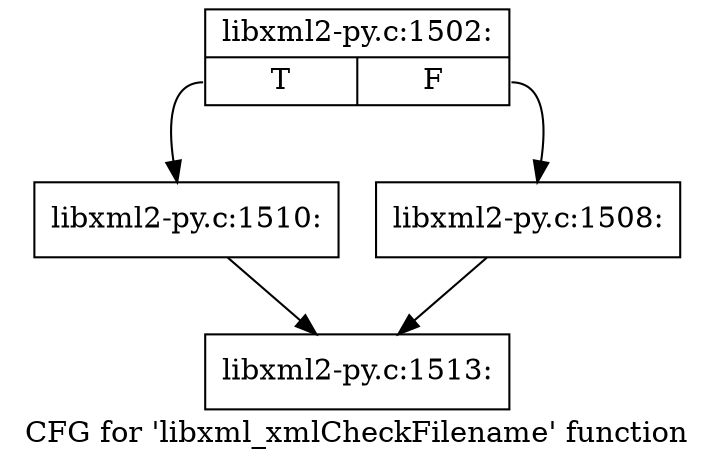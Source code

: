 digraph "CFG for 'libxml_xmlCheckFilename' function" {
	label="CFG for 'libxml_xmlCheckFilename' function";

	Node0x3d28190 [shape=record,label="{libxml2-py.c:1502:|{<s0>T|<s1>F}}"];
	Node0x3d28190:s0 -> Node0x3d29a80;
	Node0x3d28190:s1 -> Node0x3d29a30;
	Node0x3d29a30 [shape=record,label="{libxml2-py.c:1508:}"];
	Node0x3d29a30 -> Node0x3d18b40;
	Node0x3d29a80 [shape=record,label="{libxml2-py.c:1510:}"];
	Node0x3d29a80 -> Node0x3d18b40;
	Node0x3d18b40 [shape=record,label="{libxml2-py.c:1513:}"];
}
